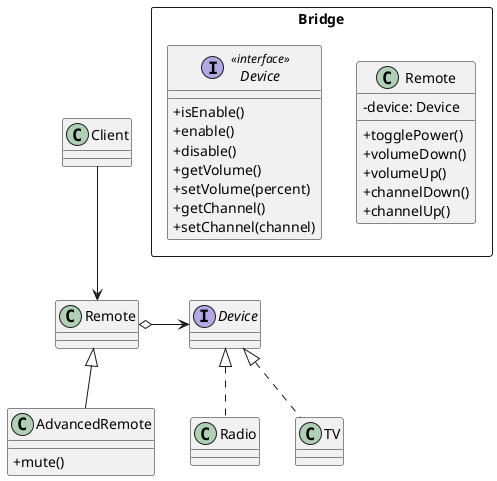 @startuml Bridge Pseudocode
skinparam ClassAttributeIconSize 0

class Client

rectangle Bridge {
  class Remote {
    - device: Device
    + togglePower()
    + volumeDown()
    + volumeUp()
    + channelDown()
    + channelUp()
  }

  interface Device <<interface>> {
    + isEnable()
    + enable()
    + disable()
    + getVolume()
    + setVolume(percent)
    + getChannel()
    + setChannel(channel)
  }
}

class AdvancedRemote extends Remote {
  + mute()
}

class Radio implements Device

class TV implements Device

Client --> Remote

Remote o-> Device

@enduml
